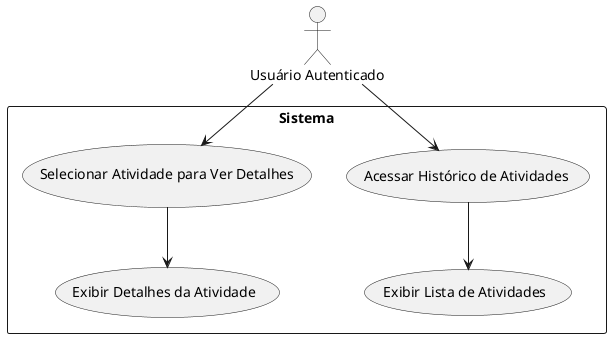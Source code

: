 @startuml
actor "Usuário Autenticado" as UsuarioAutenticado

rectangle Sistema {
  usecase "Acessar Histórico de Atividades" as UC_AcessarHistorico
  usecase "Exibir Lista de Atividades" as UC_ExibirListaAtividades
  usecase "Selecionar Atividade para Ver Detalhes" as UC_SelecionarAtividade
  usecase "Exibir Detalhes da Atividade" as UC_ExibirDetalhesAtividade
}

UsuarioAutenticado --> UC_AcessarHistorico
UC_AcessarHistorico --> UC_ExibirListaAtividades
UsuarioAutenticado --> UC_SelecionarAtividade
UC_SelecionarAtividade --> UC_ExibirDetalhesAtividade
@enduml
